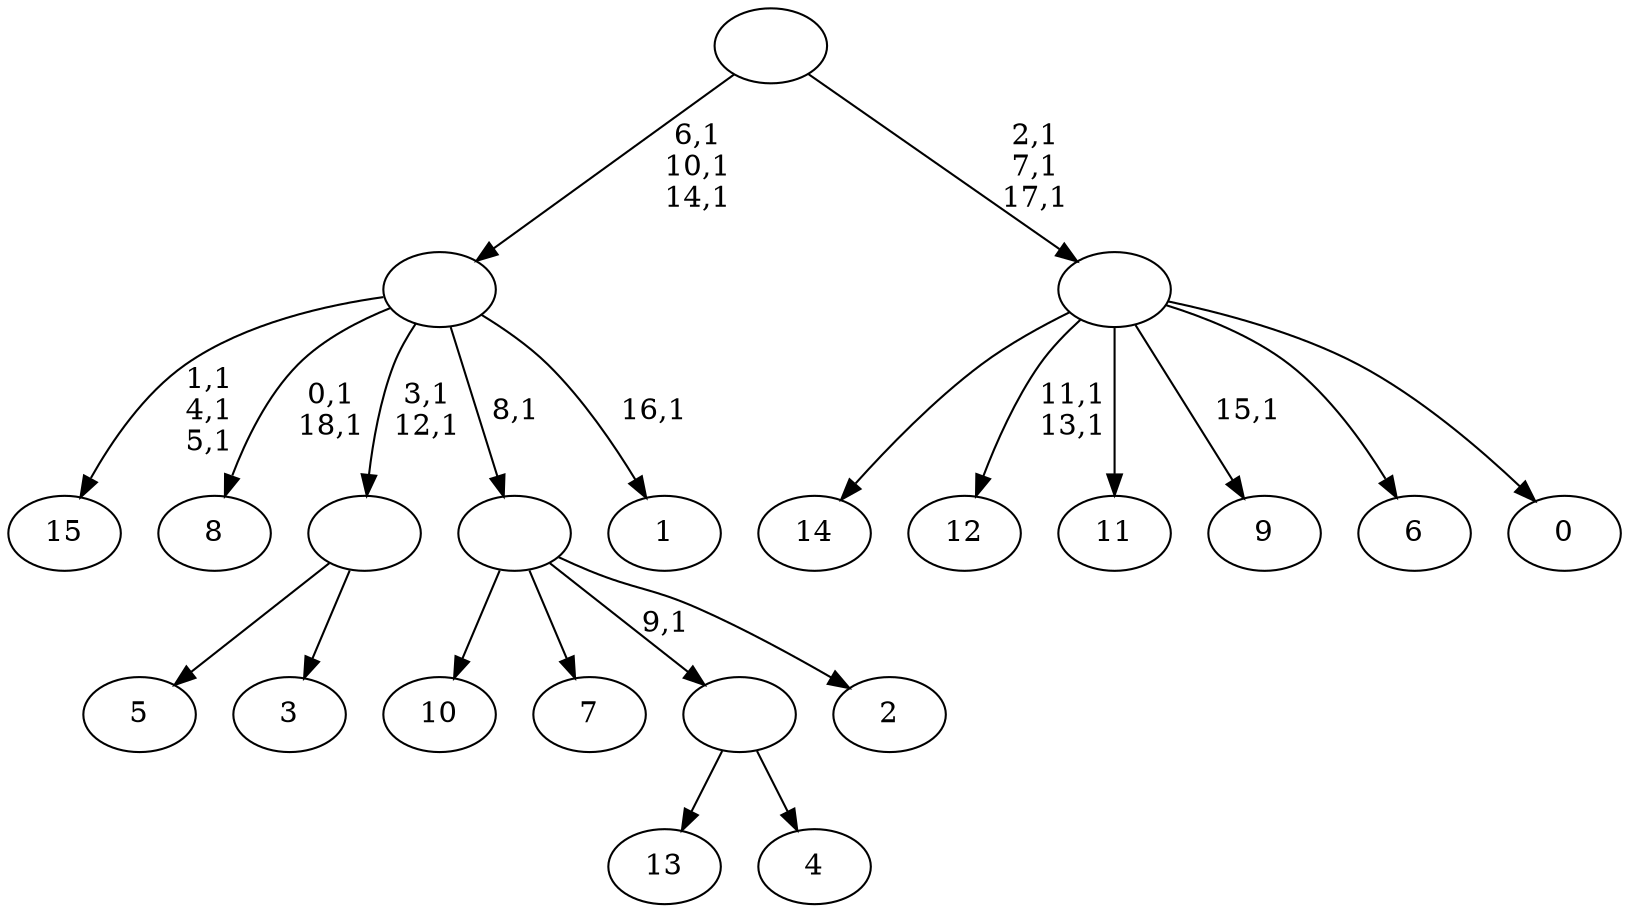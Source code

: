 digraph T {
	35 [label="15"]
	31 [label="14"]
	30 [label="13"]
	29 [label="12"]
	26 [label="11"]
	25 [label="10"]
	24 [label="9"]
	22 [label="8"]
	19 [label="7"]
	18 [label="6"]
	17 [label="5"]
	16 [label="4"]
	15 [label=""]
	14 [label="3"]
	13 [label=""]
	11 [label="2"]
	10 [label=""]
	9 [label="1"]
	7 [label=""]
	4 [label="0"]
	3 [label=""]
	0 [label=""]
	15 -> 30 [label=""]
	15 -> 16 [label=""]
	13 -> 17 [label=""]
	13 -> 14 [label=""]
	10 -> 25 [label=""]
	10 -> 19 [label=""]
	10 -> 15 [label="9,1"]
	10 -> 11 [label=""]
	7 -> 9 [label="16,1"]
	7 -> 13 [label="3,1\n12,1"]
	7 -> 22 [label="0,1\n18,1"]
	7 -> 35 [label="1,1\n4,1\n5,1"]
	7 -> 10 [label="8,1"]
	3 -> 24 [label="15,1"]
	3 -> 29 [label="11,1\n13,1"]
	3 -> 31 [label=""]
	3 -> 26 [label=""]
	3 -> 18 [label=""]
	3 -> 4 [label=""]
	0 -> 3 [label="2,1\n7,1\n17,1"]
	0 -> 7 [label="6,1\n10,1\n14,1"]
}
